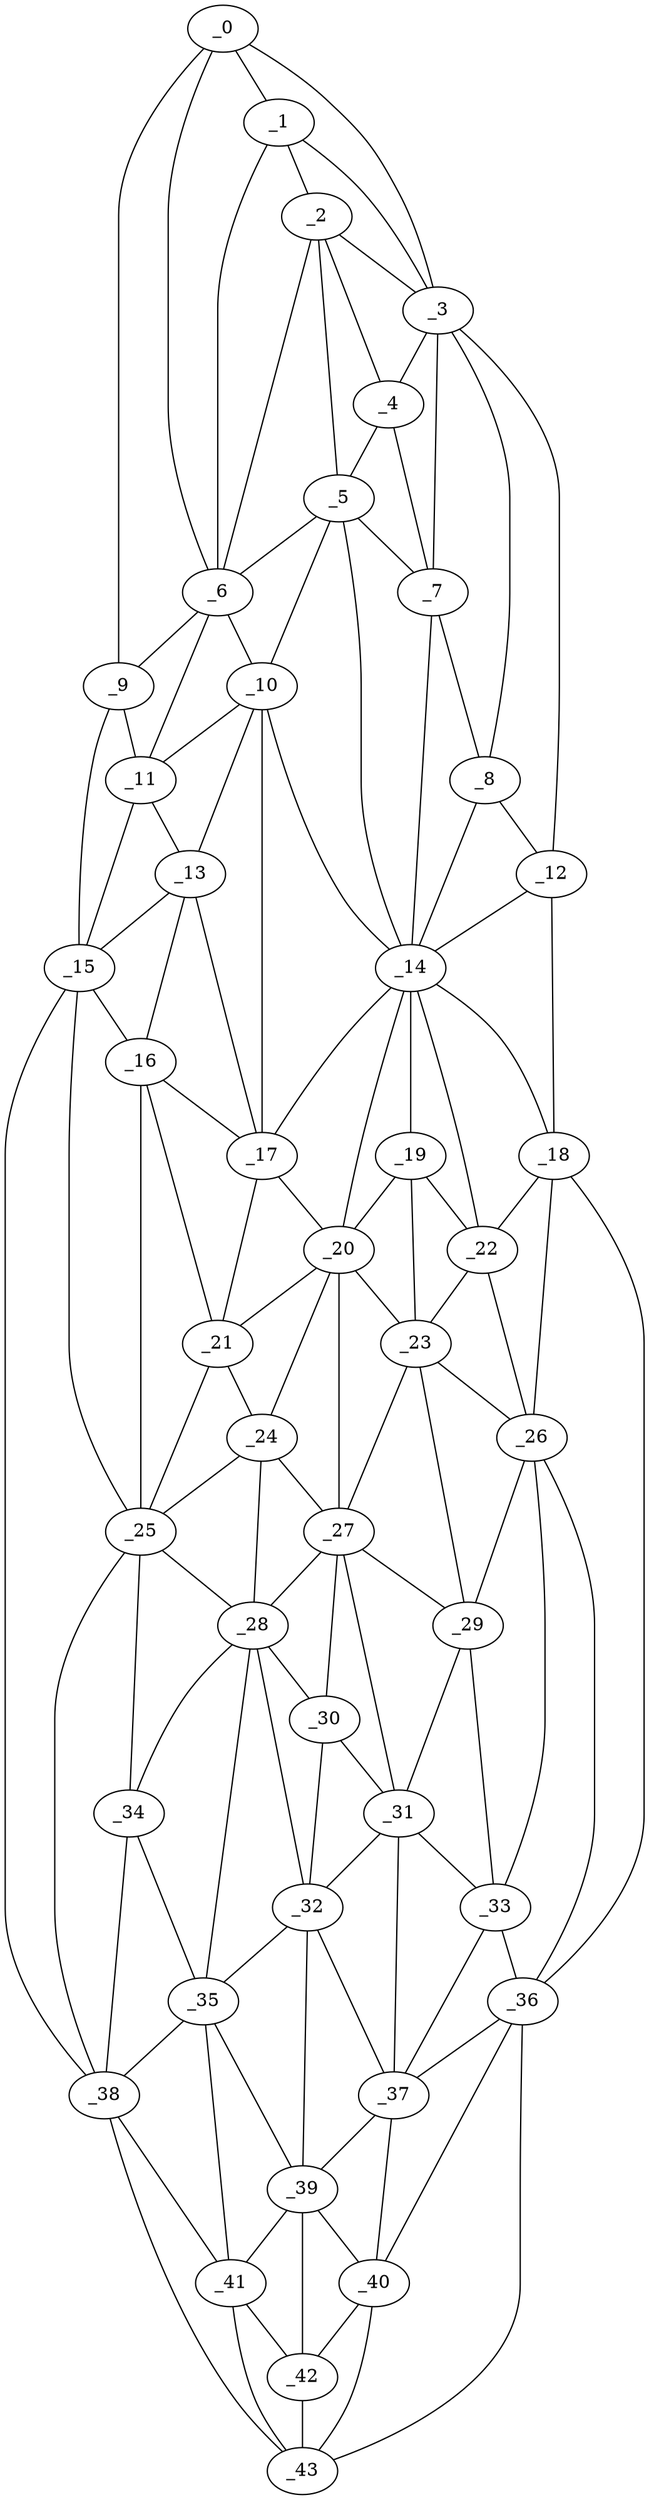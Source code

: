 graph "obj37__155.gxl" {
	_0	 [x=4,
		y=71];
	_1	 [x=5,
		y=66];
	_0 -- _1	 [valence=1];
	_3	 [x=8,
		y=45];
	_0 -- _3	 [valence=1];
	_6	 [x=27,
		y=59];
	_0 -- _6	 [valence=2];
	_9	 [x=32,
		y=84];
	_0 -- _9	 [valence=1];
	_2	 [x=6,
		y=62];
	_1 -- _2	 [valence=2];
	_1 -- _3	 [valence=1];
	_1 -- _6	 [valence=2];
	_2 -- _3	 [valence=2];
	_4	 [x=23,
		y=47];
	_2 -- _4	 [valence=2];
	_5	 [x=27,
		y=54];
	_2 -- _5	 [valence=2];
	_2 -- _6	 [valence=1];
	_3 -- _4	 [valence=1];
	_7	 [x=28,
		y=42];
	_3 -- _7	 [valence=2];
	_8	 [x=31,
		y=37];
	_3 -- _8	 [valence=2];
	_12	 [x=39,
		y=32];
	_3 -- _12	 [valence=1];
	_4 -- _5	 [valence=1];
	_4 -- _7	 [valence=2];
	_5 -- _6	 [valence=2];
	_5 -- _7	 [valence=2];
	_10	 [x=38,
		y=65];
	_5 -- _10	 [valence=1];
	_14	 [x=48,
		y=55];
	_5 -- _14	 [valence=2];
	_6 -- _9	 [valence=1];
	_6 -- _10	 [valence=2];
	_11	 [x=38,
		y=76];
	_6 -- _11	 [valence=1];
	_7 -- _8	 [valence=2];
	_7 -- _14	 [valence=1];
	_8 -- _12	 [valence=2];
	_8 -- _14	 [valence=2];
	_9 -- _11	 [valence=2];
	_15	 [x=51,
		y=87];
	_9 -- _15	 [valence=1];
	_10 -- _11	 [valence=2];
	_13	 [x=41,
		y=74];
	_10 -- _13	 [valence=1];
	_10 -- _14	 [valence=2];
	_17	 [x=55,
		y=74];
	_10 -- _17	 [valence=2];
	_11 -- _13	 [valence=2];
	_11 -- _15	 [valence=2];
	_12 -- _14	 [valence=1];
	_18	 [x=57,
		y=29];
	_12 -- _18	 [valence=1];
	_13 -- _15	 [valence=2];
	_16	 [x=53,
		y=80];
	_13 -- _16	 [valence=1];
	_13 -- _17	 [valence=1];
	_14 -- _17	 [valence=2];
	_14 -- _18	 [valence=2];
	_19	 [x=62,
		y=54];
	_14 -- _19	 [valence=2];
	_20	 [x=62,
		y=60];
	_14 -- _20	 [valence=2];
	_22	 [x=64,
		y=34];
	_14 -- _22	 [valence=2];
	_15 -- _16	 [valence=2];
	_25	 [x=75,
		y=84];
	_15 -- _25	 [valence=2];
	_38	 [x=104,
		y=89];
	_15 -- _38	 [valence=1];
	_16 -- _17	 [valence=2];
	_21	 [x=62,
		y=74];
	_16 -- _21	 [valence=2];
	_16 -- _25	 [valence=2];
	_17 -- _20	 [valence=2];
	_17 -- _21	 [valence=1];
	_18 -- _22	 [valence=2];
	_26	 [x=76,
		y=32];
	_18 -- _26	 [valence=1];
	_36	 [x=103,
		y=36];
	_18 -- _36	 [valence=1];
	_19 -- _20	 [valence=2];
	_19 -- _22	 [valence=2];
	_23	 [x=74,
		y=53];
	_19 -- _23	 [valence=2];
	_20 -- _21	 [valence=2];
	_20 -- _23	 [valence=2];
	_24	 [x=75,
		y=73];
	_20 -- _24	 [valence=1];
	_27	 [x=78,
		y=56];
	_20 -- _27	 [valence=2];
	_21 -- _24	 [valence=2];
	_21 -- _25	 [valence=2];
	_22 -- _23	 [valence=1];
	_22 -- _26	 [valence=2];
	_23 -- _26	 [valence=2];
	_23 -- _27	 [valence=2];
	_29	 [x=85,
		y=42];
	_23 -- _29	 [valence=1];
	_24 -- _25	 [valence=1];
	_24 -- _27	 [valence=1];
	_28	 [x=83,
		y=74];
	_24 -- _28	 [valence=2];
	_25 -- _28	 [valence=2];
	_34	 [x=99,
		y=87];
	_25 -- _34	 [valence=2];
	_25 -- _38	 [valence=2];
	_26 -- _29	 [valence=2];
	_33	 [x=95,
		y=41];
	_26 -- _33	 [valence=1];
	_26 -- _36	 [valence=2];
	_27 -- _28	 [valence=2];
	_27 -- _29	 [valence=2];
	_30	 [x=85,
		y=57];
	_27 -- _30	 [valence=2];
	_31	 [x=90,
		y=50];
	_27 -- _31	 [valence=2];
	_28 -- _30	 [valence=2];
	_32	 [x=90,
		y=67];
	_28 -- _32	 [valence=2];
	_28 -- _34	 [valence=2];
	_35	 [x=101,
		y=76];
	_28 -- _35	 [valence=1];
	_29 -- _31	 [valence=1];
	_29 -- _33	 [valence=1];
	_30 -- _31	 [valence=2];
	_30 -- _32	 [valence=2];
	_31 -- _32	 [valence=2];
	_31 -- _33	 [valence=2];
	_37	 [x=103,
		y=49];
	_31 -- _37	 [valence=1];
	_32 -- _35	 [valence=2];
	_32 -- _37	 [valence=2];
	_39	 [x=107,
		y=69];
	_32 -- _39	 [valence=2];
	_33 -- _36	 [valence=2];
	_33 -- _37	 [valence=1];
	_34 -- _35	 [valence=2];
	_34 -- _38	 [valence=2];
	_35 -- _38	 [valence=2];
	_35 -- _39	 [valence=1];
	_41	 [x=114,
		y=70];
	_35 -- _41	 [valence=2];
	_36 -- _37	 [valence=1];
	_40	 [x=110,
		y=51];
	_36 -- _40	 [valence=2];
	_43	 [x=126,
		y=71];
	_36 -- _43	 [valence=1];
	_37 -- _39	 [valence=1];
	_37 -- _40	 [valence=2];
	_38 -- _41	 [valence=2];
	_38 -- _43	 [valence=1];
	_39 -- _40	 [valence=2];
	_39 -- _41	 [valence=2];
	_42	 [x=116,
		y=65];
	_39 -- _42	 [valence=2];
	_40 -- _42	 [valence=2];
	_40 -- _43	 [valence=1];
	_41 -- _42	 [valence=2];
	_41 -- _43	 [valence=1];
	_42 -- _43	 [valence=2];
}
